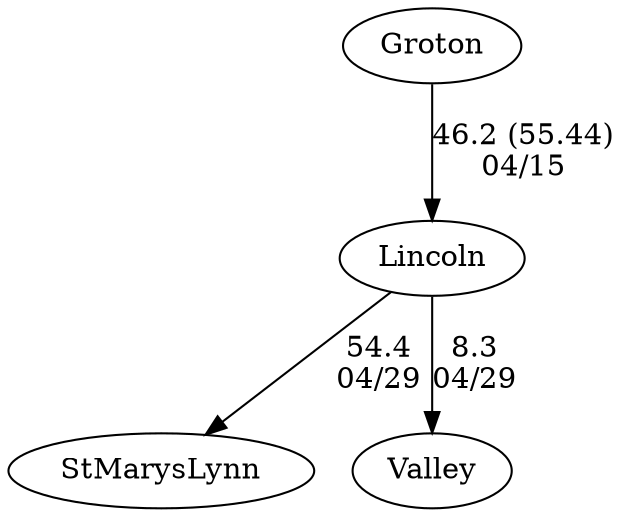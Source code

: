 digraph girls2foursLincoln {Groton [URL="girls2foursLincolnGroton.html"];StMarysLynn [URL="girls2foursLincolnStMarysLynn.html"];Valley [URL="girls2foursLincolnValley.html"];Lincoln [URL="girls2foursLincolnLincoln.html"];Lincoln -> Valley[label="8.3
04/29", weight="92", tooltip="NEIRA Boys & Girls Fours,Lincoln School vs. St. Mary's-Lynn vs. Valley Regional			
Distance: 1500m Conditions: Blustery, ENE cross wind 10-18 mph. 2V Girls race shortened due to oars slapping in the first 100m, estimated course 1250m. Comments: Novice 8+ exhibition: NBC - 6:48.9, Valley Regional 7:28.3, St. Mary's 8:48.3
In the Girls' 1V, NBC participated with a finish time of 7:37.6
None", URL="http://www.row2k.com/results/resultspage.cfm?UID=9E3AECE30FC3B92FA1BF2E660EEC9D3B&cat=5", random="random"]; 
Lincoln -> StMarysLynn[label="54.4
04/29", weight="46", tooltip="NEIRA Boys & Girls Fours,Lincoln School vs. St. Mary's-Lynn vs. Valley Regional			
Distance: 1500m Conditions: Blustery, ENE cross wind 10-18 mph. 2V Girls race shortened due to oars slapping in the first 100m, estimated course 1250m. Comments: Novice 8+ exhibition: NBC - 6:48.9, Valley Regional 7:28.3, St. Mary's 8:48.3
In the Girls' 1V, NBC participated with a finish time of 7:37.6
None", URL="http://www.row2k.com/results/resultspage.cfm?UID=9E3AECE30FC3B92FA1BF2E660EEC9D3B&cat=5", random="random"]; 
Groton -> Lincoln[label="46.2 (55.44)
04/15", weight="54", tooltip="NEIRA Girls Fours,Lincoln at Groton School			
Distance: 1250m Conditions: Perfect for all races Comments: A beautiful spring day for racing on the mighty Nashua. Thank you, Lincoln!
None", URL="http://www.row2k.com/results/resultspage.cfm?UID=68C5B52F48A6DADC2D5F65DF47E51637&cat=1", random="random"]}